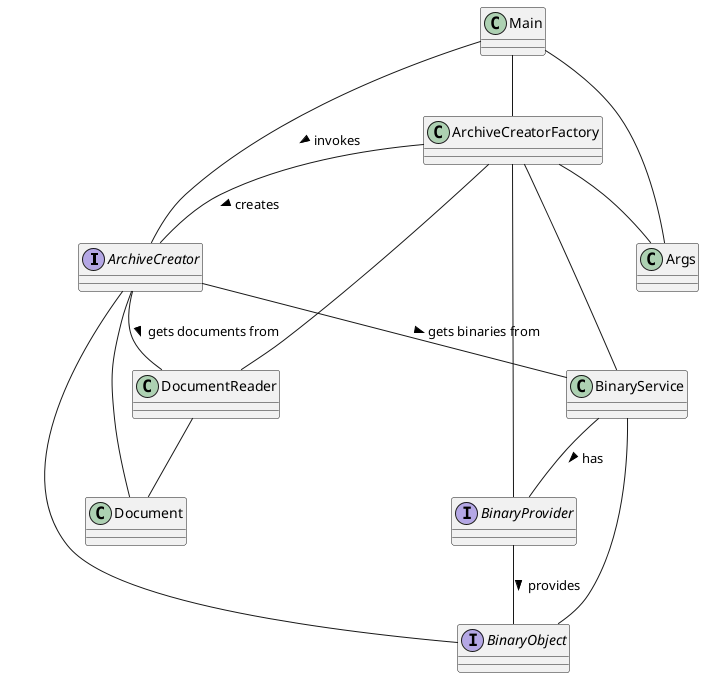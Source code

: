 @startuml

interface ArchiveCreator
interface BinaryProvider
interface BinaryObject
class ArchiveCreatorFactory
class DocumentReader
class BinaryService
class Main
class Document
class Args

ArchiveCreator -- DocumentReader : gets documents from >
ArchiveCreator -- BinaryObject
DocumentReader -- Document
ArchiveCreator -- BinaryService : gets binaries from >
ArchiveCreator -- Document
BinaryService -- BinaryProvider : has >
BinaryService -- BinaryObject
BinaryProvider -- BinaryObject : provides >
Main -- ArchiveCreatorFactory
Main -- Args
Main -- ArchiveCreator : invokes >
ArchiveCreatorFactory -- ArchiveCreator : creates >
ArchiveCreatorFactory -- Args
ArchiveCreatorFactory -- DocumentReader
ArchiveCreatorFactory -- BinaryProvider
ArchiveCreatorFactory -- BinaryService
@enduml